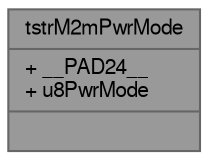 digraph "tstrM2mPwrMode"
{
 // LATEX_PDF_SIZE
  bgcolor="transparent";
  edge [fontname=FreeSans,fontsize=10,labelfontname=FreeSans,labelfontsize=10];
  node [fontname=FreeSans,fontsize=10,shape=box,height=0.2,width=0.4];
  Node1 [shape=record,label="{tstrM2mPwrMode\n|+ __PAD24__\l+ u8PwrMode\l|}",height=0.2,width=0.4,color="gray40", fillcolor="grey60", style="filled", fontcolor="black",tooltip=" "];
}
